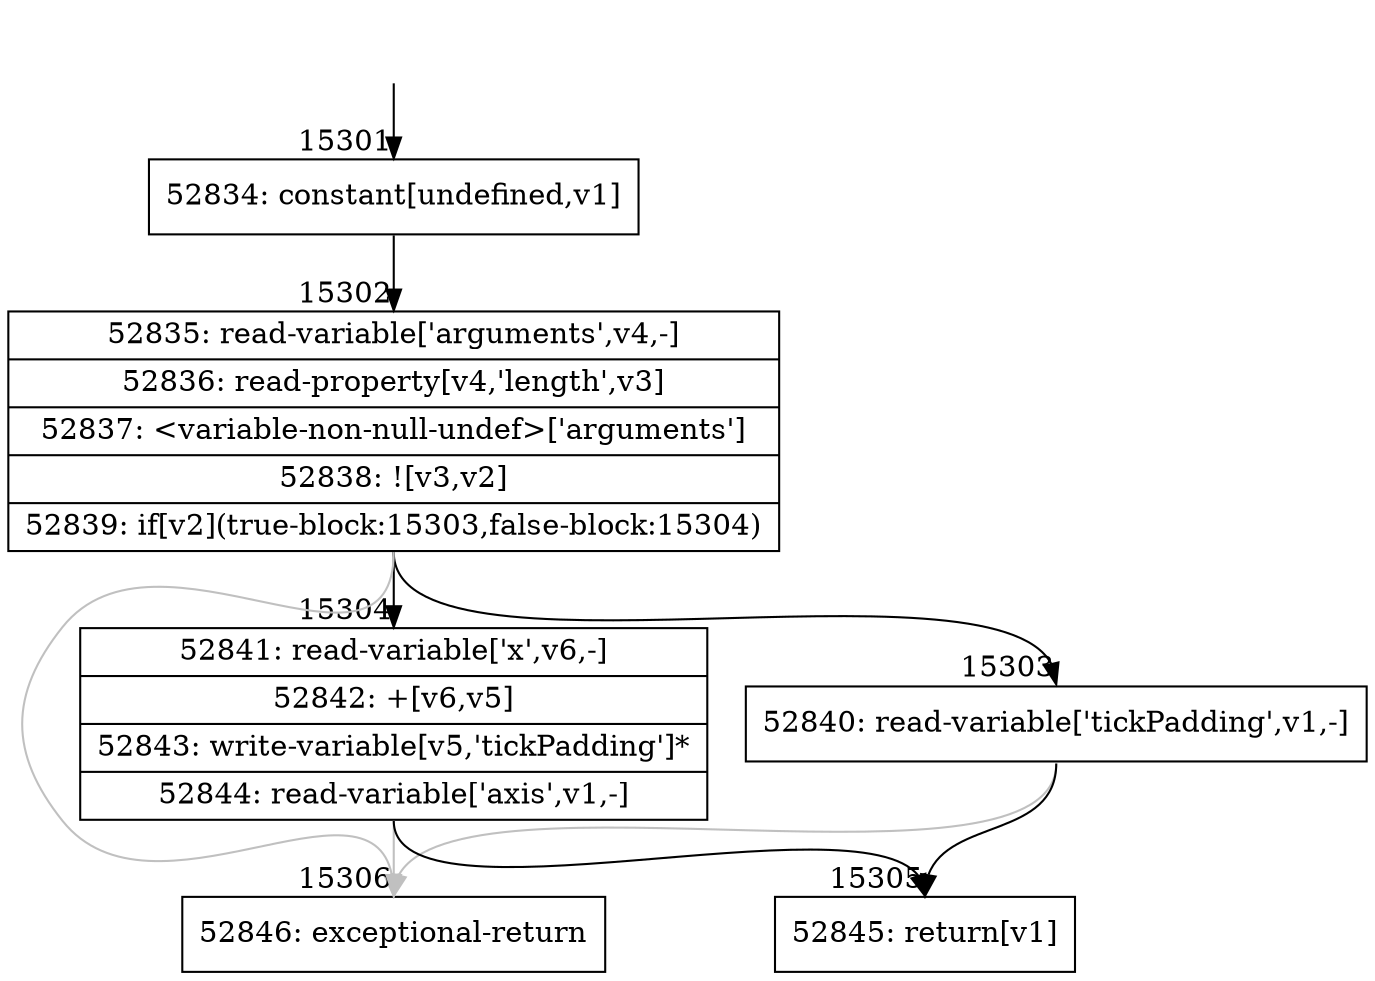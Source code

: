 digraph {
rankdir="TD"
BB_entry1424[shape=none,label=""];
BB_entry1424 -> BB15301 [tailport=s, headport=n, headlabel="    15301"]
BB15301 [shape=record label="{52834: constant[undefined,v1]}" ] 
BB15301 -> BB15302 [tailport=s, headport=n, headlabel="      15302"]
BB15302 [shape=record label="{52835: read-variable['arguments',v4,-]|52836: read-property[v4,'length',v3]|52837: \<variable-non-null-undef\>['arguments']|52838: ![v3,v2]|52839: if[v2](true-block:15303,false-block:15304)}" ] 
BB15302 -> BB15303 [tailport=s, headport=n, headlabel="      15303"]
BB15302 -> BB15304 [tailport=s, headport=n, headlabel="      15304"]
BB15302 -> BB15306 [tailport=s, headport=n, color=gray, headlabel="      15306"]
BB15303 [shape=record label="{52840: read-variable['tickPadding',v1,-]}" ] 
BB15303 -> BB15305 [tailport=s, headport=n, headlabel="      15305"]
BB15303 -> BB15306 [tailport=s, headport=n, color=gray]
BB15304 [shape=record label="{52841: read-variable['x',v6,-]|52842: +[v6,v5]|52843: write-variable[v5,'tickPadding']*|52844: read-variable['axis',v1,-]}" ] 
BB15304 -> BB15305 [tailport=s, headport=n]
BB15304 -> BB15306 [tailport=s, headport=n, color=gray]
BB15305 [shape=record label="{52845: return[v1]}" ] 
BB15306 [shape=record label="{52846: exceptional-return}" ] 
//#$~ 9013
}
